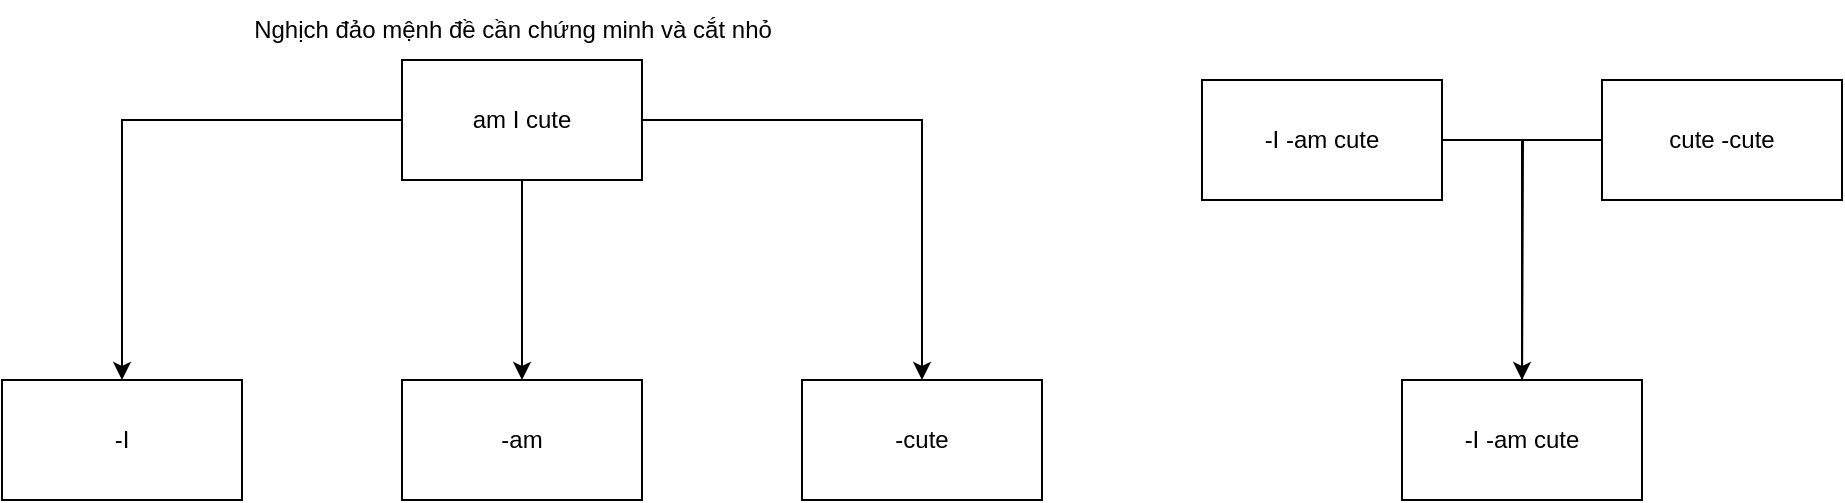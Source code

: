 <mxfile version="22.0.8" type="github">
  <diagram name="Page-1" id="Tb81CREaaDEDj-NtLf-2">
    <mxGraphModel dx="997" dy="445" grid="1" gridSize="10" guides="1" tooltips="1" connect="1" arrows="1" fold="1" page="1" pageScale="1" pageWidth="850" pageHeight="1100" math="0" shadow="0">
      <root>
        <mxCell id="0" />
        <mxCell id="1" parent="0" />
        <mxCell id="fbW0CiXFTE2DrxvCIc_U-6" style="edgeStyle=orthogonalEdgeStyle;rounded=0;orthogonalLoop=1;jettySize=auto;html=1;" edge="1" parent="1" source="fbW0CiXFTE2DrxvCIc_U-1" target="fbW0CiXFTE2DrxvCIc_U-5">
          <mxGeometry relative="1" as="geometry" />
        </mxCell>
        <mxCell id="fbW0CiXFTE2DrxvCIc_U-7" style="edgeStyle=orthogonalEdgeStyle;rounded=0;orthogonalLoop=1;jettySize=auto;html=1;" edge="1" parent="1" source="fbW0CiXFTE2DrxvCIc_U-1" target="fbW0CiXFTE2DrxvCIc_U-3">
          <mxGeometry relative="1" as="geometry" />
        </mxCell>
        <mxCell id="fbW0CiXFTE2DrxvCIc_U-8" style="edgeStyle=orthogonalEdgeStyle;rounded=0;orthogonalLoop=1;jettySize=auto;html=1;" edge="1" parent="1" source="fbW0CiXFTE2DrxvCIc_U-1" target="fbW0CiXFTE2DrxvCIc_U-4">
          <mxGeometry relative="1" as="geometry" />
        </mxCell>
        <mxCell id="fbW0CiXFTE2DrxvCIc_U-1" value="am I cute" style="rounded=0;whiteSpace=wrap;html=1;" vertex="1" parent="1">
          <mxGeometry x="200" y="40" width="120" height="60" as="geometry" />
        </mxCell>
        <mxCell id="fbW0CiXFTE2DrxvCIc_U-22" style="edgeStyle=orthogonalEdgeStyle;rounded=0;orthogonalLoop=1;jettySize=auto;html=1;entryX=0.5;entryY=0;entryDx=0;entryDy=0;" edge="1" parent="1" source="fbW0CiXFTE2DrxvCIc_U-2" target="fbW0CiXFTE2DrxvCIc_U-21">
          <mxGeometry relative="1" as="geometry">
            <Array as="points">
              <mxPoint x="760" y="80" />
            </Array>
          </mxGeometry>
        </mxCell>
        <mxCell id="fbW0CiXFTE2DrxvCIc_U-2" value="-I -am cute" style="rounded=0;whiteSpace=wrap;html=1;" vertex="1" parent="1">
          <mxGeometry x="600" y="50" width="120" height="60" as="geometry" />
        </mxCell>
        <mxCell id="fbW0CiXFTE2DrxvCIc_U-3" value="-am" style="rounded=0;whiteSpace=wrap;html=1;" vertex="1" parent="1">
          <mxGeometry x="200" y="200" width="120" height="60" as="geometry" />
        </mxCell>
        <mxCell id="fbW0CiXFTE2DrxvCIc_U-4" value="-cute" style="rounded=0;whiteSpace=wrap;html=1;" vertex="1" parent="1">
          <mxGeometry x="400" y="200" width="120" height="60" as="geometry" />
        </mxCell>
        <mxCell id="fbW0CiXFTE2DrxvCIc_U-5" value="-I" style="rounded=0;whiteSpace=wrap;html=1;" vertex="1" parent="1">
          <mxGeometry y="200" width="120" height="60" as="geometry" />
        </mxCell>
        <mxCell id="fbW0CiXFTE2DrxvCIc_U-10" value="Nghịch đảo mệnh đề cần chứng minh và cắt nhỏ" style="text;html=1;align=center;verticalAlign=middle;resizable=0;points=[];autosize=1;strokeColor=none;fillColor=none;" vertex="1" parent="1">
          <mxGeometry x="115" y="10" width="280" height="30" as="geometry" />
        </mxCell>
        <mxCell id="fbW0CiXFTE2DrxvCIc_U-23" style="edgeStyle=orthogonalEdgeStyle;rounded=0;orthogonalLoop=1;jettySize=auto;html=1;" edge="1" parent="1" source="fbW0CiXFTE2DrxvCIc_U-20">
          <mxGeometry relative="1" as="geometry">
            <mxPoint x="760" y="210" as="targetPoint" />
          </mxGeometry>
        </mxCell>
        <mxCell id="fbW0CiXFTE2DrxvCIc_U-20" value="cute -cute" style="rounded=0;whiteSpace=wrap;html=1;" vertex="1" parent="1">
          <mxGeometry x="800" y="50" width="120" height="60" as="geometry" />
        </mxCell>
        <mxCell id="fbW0CiXFTE2DrxvCIc_U-21" value="-I -am cute" style="rounded=0;whiteSpace=wrap;html=1;" vertex="1" parent="1">
          <mxGeometry x="700" y="200" width="120" height="60" as="geometry" />
        </mxCell>
      </root>
    </mxGraphModel>
  </diagram>
</mxfile>
